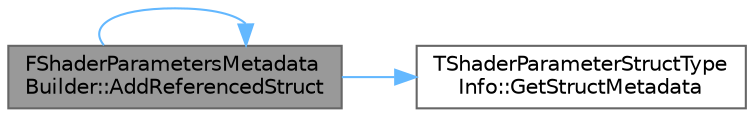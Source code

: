 digraph "FShaderParametersMetadataBuilder::AddReferencedStruct"
{
 // INTERACTIVE_SVG=YES
 // LATEX_PDF_SIZE
  bgcolor="transparent";
  edge [fontname=Helvetica,fontsize=10,labelfontname=Helvetica,labelfontsize=10];
  node [fontname=Helvetica,fontsize=10,shape=box,height=0.2,width=0.4];
  rankdir="LR";
  Node1 [id="Node000001",label="FShaderParametersMetadata\lBuilder::AddReferencedStruct",height=0.2,width=0.4,color="gray40", fillcolor="grey60", style="filled", fontcolor="black",tooltip=" "];
  Node1 -> Node1 [id="edge1_Node000001_Node000001",color="steelblue1",style="solid",tooltip=" "];
  Node1 -> Node2 [id="edge2_Node000001_Node000002",color="steelblue1",style="solid",tooltip=" "];
  Node2 [id="Node000002",label="TShaderParameterStructType\lInfo::GetStructMetadata",height=0.2,width=0.4,color="grey40", fillcolor="white", style="filled",URL="$d9/ddf/structTShaderParameterStructTypeInfo.html#a739dbf418c4b47609db35b70aafda9de",tooltip=" "];
}
